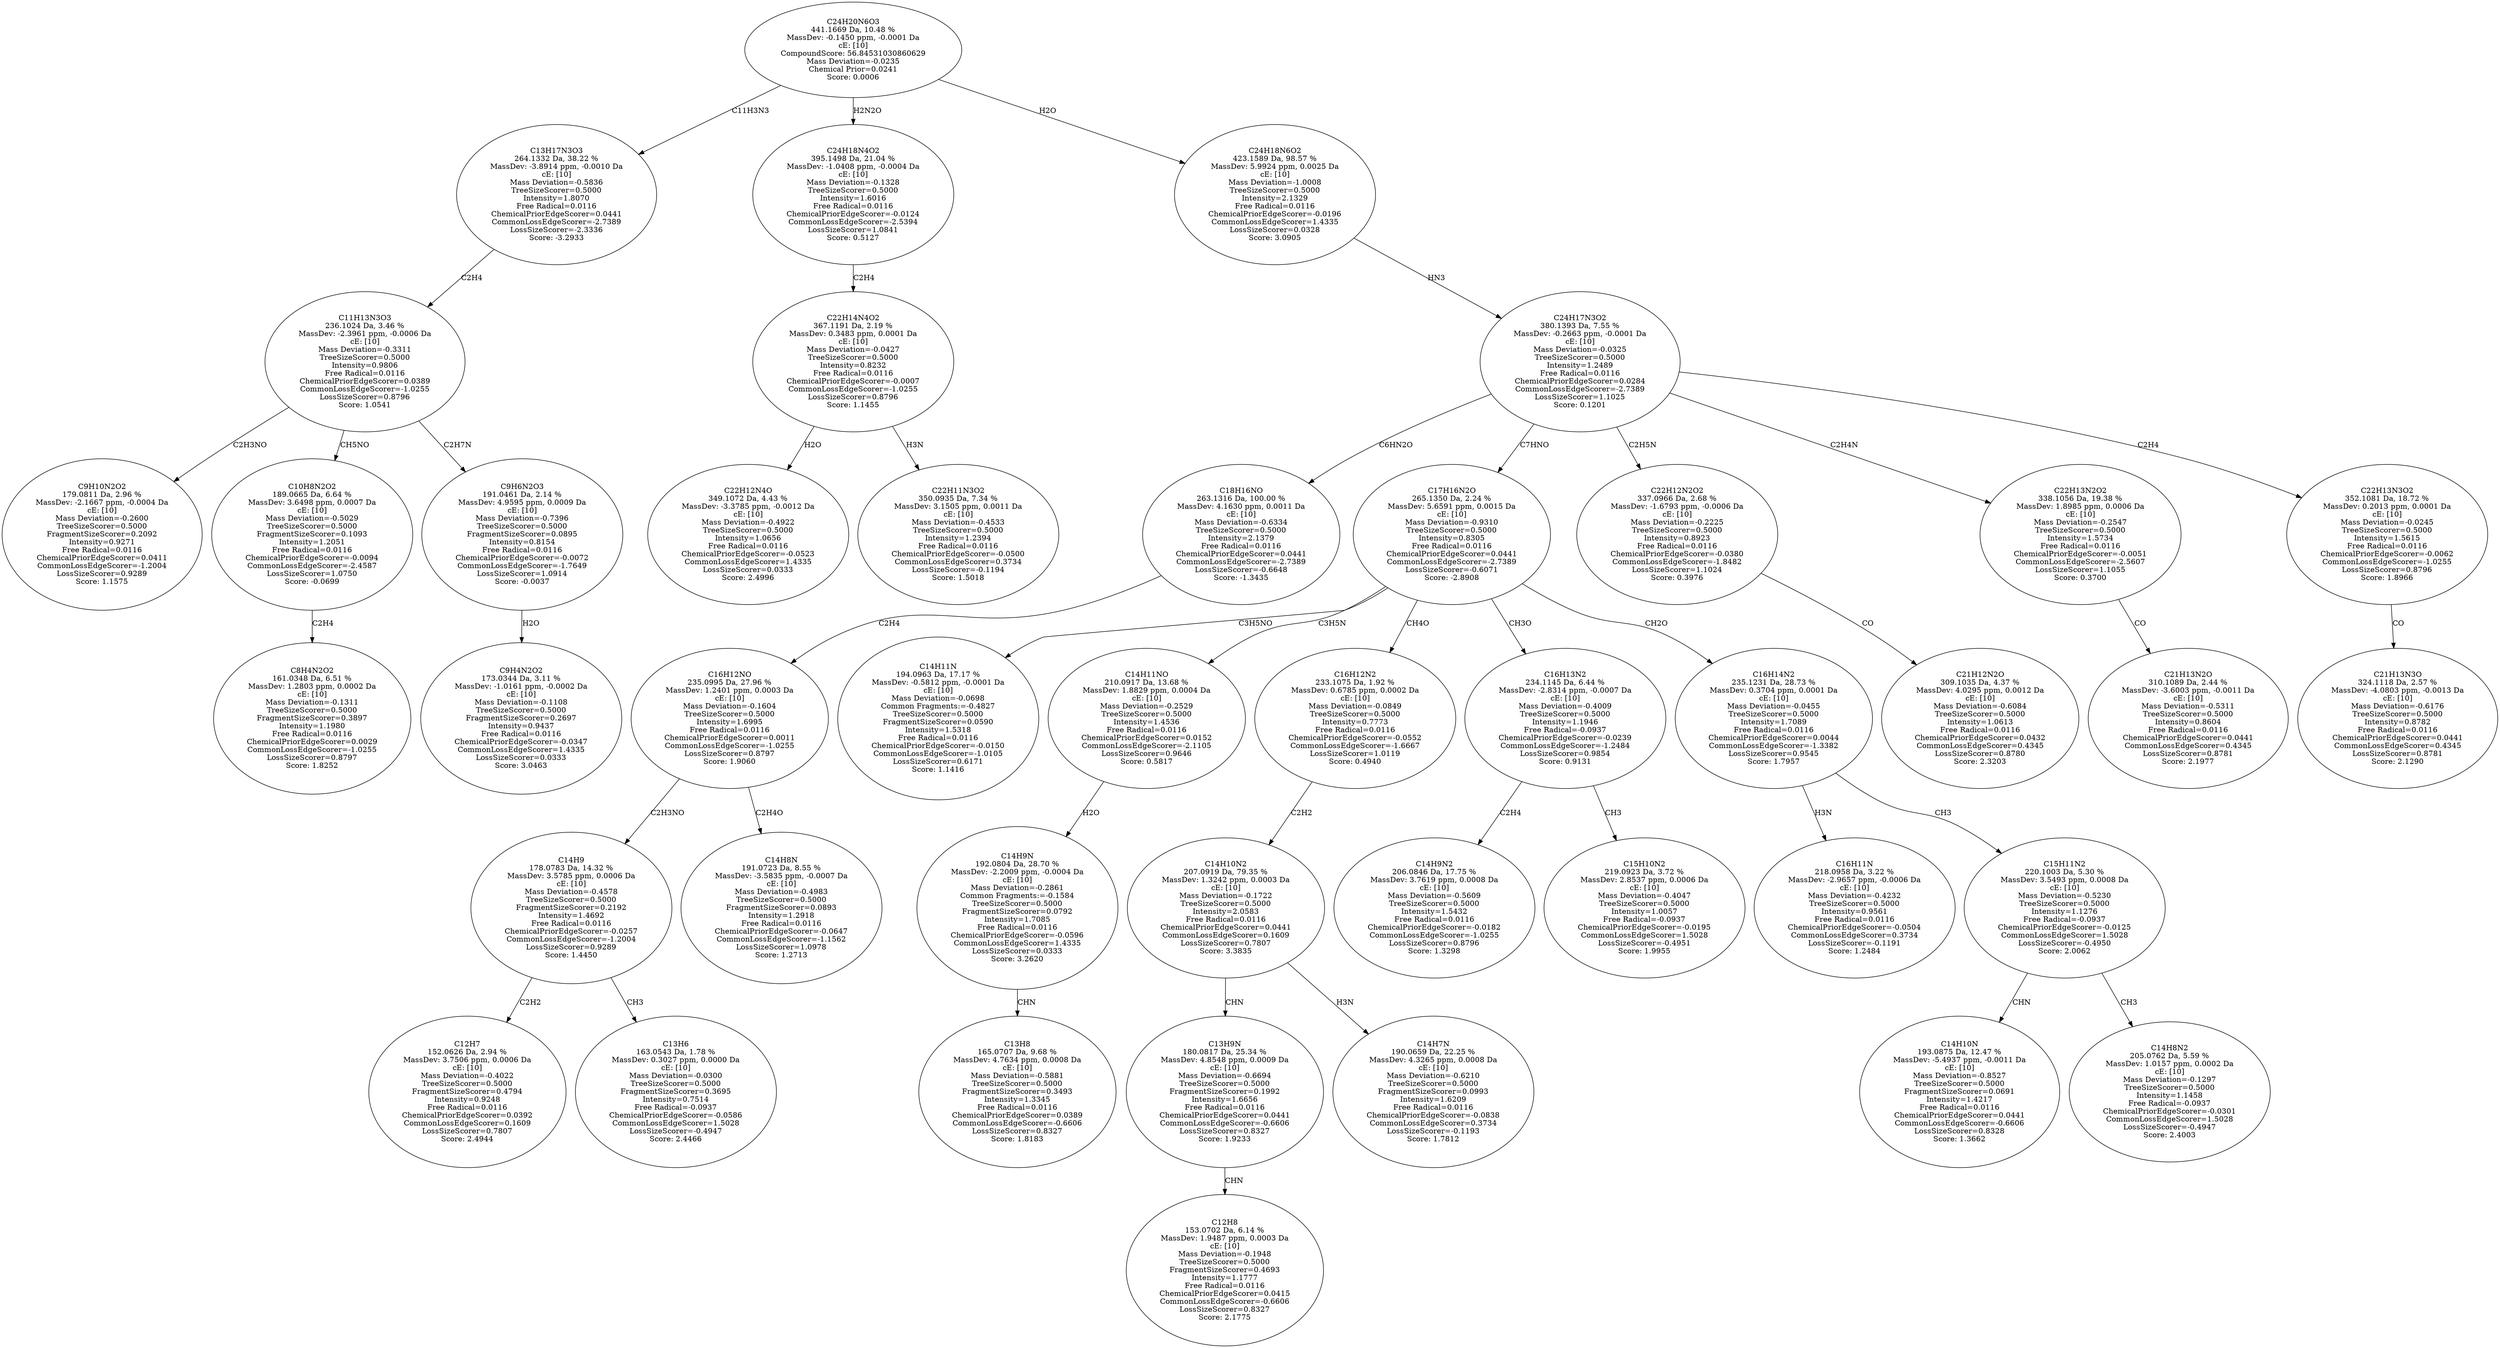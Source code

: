 strict digraph {
v1 [label="C9H10N2O2\n179.0811 Da, 2.96 %\nMassDev: -2.1667 ppm, -0.0004 Da\ncE: [10]\nMass Deviation=-0.2600\nTreeSizeScorer=0.5000\nFragmentSizeScorer=0.2092\nIntensity=0.9271\nFree Radical=0.0116\nChemicalPriorEdgeScorer=0.0411\nCommonLossEdgeScorer=-1.2004\nLossSizeScorer=0.9289\nScore: 1.1575"];
v2 [label="C8H4N2O2\n161.0348 Da, 6.51 %\nMassDev: 1.2803 ppm, 0.0002 Da\ncE: [10]\nMass Deviation=-0.1311\nTreeSizeScorer=0.5000\nFragmentSizeScorer=0.3897\nIntensity=1.1980\nFree Radical=0.0116\nChemicalPriorEdgeScorer=0.0029\nCommonLossEdgeScorer=-1.0255\nLossSizeScorer=0.8797\nScore: 1.8252"];
v3 [label="C10H8N2O2\n189.0665 Da, 6.64 %\nMassDev: 3.6498 ppm, 0.0007 Da\ncE: [10]\nMass Deviation=-0.5029\nTreeSizeScorer=0.5000\nFragmentSizeScorer=0.1093\nIntensity=1.2051\nFree Radical=0.0116\nChemicalPriorEdgeScorer=-0.0094\nCommonLossEdgeScorer=-2.4587\nLossSizeScorer=1.0750\nScore: -0.0699"];
v4 [label="C9H4N2O2\n173.0344 Da, 3.11 %\nMassDev: -1.0161 ppm, -0.0002 Da\ncE: [10]\nMass Deviation=-0.1108\nTreeSizeScorer=0.5000\nFragmentSizeScorer=0.2697\nIntensity=0.9437\nFree Radical=0.0116\nChemicalPriorEdgeScorer=-0.0347\nCommonLossEdgeScorer=1.4335\nLossSizeScorer=0.0333\nScore: 3.0463"];
v5 [label="C9H6N2O3\n191.0461 Da, 2.14 %\nMassDev: 4.9595 ppm, 0.0009 Da\ncE: [10]\nMass Deviation=-0.7396\nTreeSizeScorer=0.5000\nFragmentSizeScorer=0.0895\nIntensity=0.8154\nFree Radical=0.0116\nChemicalPriorEdgeScorer=-0.0072\nCommonLossEdgeScorer=-1.7649\nLossSizeScorer=1.0914\nScore: -0.0037"];
v6 [label="C11H13N3O3\n236.1024 Da, 3.46 %\nMassDev: -2.3961 ppm, -0.0006 Da\ncE: [10]\nMass Deviation=-0.3311\nTreeSizeScorer=0.5000\nIntensity=0.9806\nFree Radical=0.0116\nChemicalPriorEdgeScorer=0.0389\nCommonLossEdgeScorer=-1.0255\nLossSizeScorer=0.8796\nScore: 1.0541"];
v7 [label="C13H17N3O3\n264.1332 Da, 38.22 %\nMassDev: -3.8914 ppm, -0.0010 Da\ncE: [10]\nMass Deviation=-0.5836\nTreeSizeScorer=0.5000\nIntensity=1.8070\nFree Radical=0.0116\nChemicalPriorEdgeScorer=0.0441\nCommonLossEdgeScorer=-2.7389\nLossSizeScorer=-2.3336\nScore: -3.2933"];
v8 [label="C22H12N4O\n349.1072 Da, 4.43 %\nMassDev: -3.3785 ppm, -0.0012 Da\ncE: [10]\nMass Deviation=-0.4922\nTreeSizeScorer=0.5000\nIntensity=1.0656\nFree Radical=0.0116\nChemicalPriorEdgeScorer=-0.0523\nCommonLossEdgeScorer=1.4335\nLossSizeScorer=0.0333\nScore: 2.4996"];
v9 [label="C22H11N3O2\n350.0935 Da, 7.34 %\nMassDev: 3.1505 ppm, 0.0011 Da\ncE: [10]\nMass Deviation=-0.4533\nTreeSizeScorer=0.5000\nIntensity=1.2394\nFree Radical=0.0116\nChemicalPriorEdgeScorer=-0.0500\nCommonLossEdgeScorer=0.3734\nLossSizeScorer=-0.1194\nScore: 1.5018"];
v10 [label="C22H14N4O2\n367.1191 Da, 2.19 %\nMassDev: 0.3483 ppm, 0.0001 Da\ncE: [10]\nMass Deviation=-0.0427\nTreeSizeScorer=0.5000\nIntensity=0.8232\nFree Radical=0.0116\nChemicalPriorEdgeScorer=-0.0007\nCommonLossEdgeScorer=-1.0255\nLossSizeScorer=0.8796\nScore: 1.1455"];
v11 [label="C24H18N4O2\n395.1498 Da, 21.04 %\nMassDev: -1.0408 ppm, -0.0004 Da\ncE: [10]\nMass Deviation=-0.1328\nTreeSizeScorer=0.5000\nIntensity=1.6016\nFree Radical=0.0116\nChemicalPriorEdgeScorer=-0.0124\nCommonLossEdgeScorer=-2.5394\nLossSizeScorer=1.0841\nScore: 0.5127"];
v12 [label="C12H7\n152.0626 Da, 2.94 %\nMassDev: 3.7506 ppm, 0.0006 Da\ncE: [10]\nMass Deviation=-0.4022\nTreeSizeScorer=0.5000\nFragmentSizeScorer=0.4794\nIntensity=0.9248\nFree Radical=0.0116\nChemicalPriorEdgeScorer=0.0392\nCommonLossEdgeScorer=0.1609\nLossSizeScorer=0.7807\nScore: 2.4944"];
v13 [label="C13H6\n163.0543 Da, 1.78 %\nMassDev: 0.3027 ppm, 0.0000 Da\ncE: [10]\nMass Deviation=-0.0300\nTreeSizeScorer=0.5000\nFragmentSizeScorer=0.3695\nIntensity=0.7514\nFree Radical=-0.0937\nChemicalPriorEdgeScorer=-0.0586\nCommonLossEdgeScorer=1.5028\nLossSizeScorer=-0.4947\nScore: 2.4466"];
v14 [label="C14H9\n178.0783 Da, 14.32 %\nMassDev: 3.5785 ppm, 0.0006 Da\ncE: [10]\nMass Deviation=-0.4578\nTreeSizeScorer=0.5000\nFragmentSizeScorer=0.2192\nIntensity=1.4692\nFree Radical=0.0116\nChemicalPriorEdgeScorer=-0.0257\nCommonLossEdgeScorer=-1.2004\nLossSizeScorer=0.9289\nScore: 1.4450"];
v15 [label="C14H8N\n191.0723 Da, 8.55 %\nMassDev: -3.5835 ppm, -0.0007 Da\ncE: [10]\nMass Deviation=-0.4983\nTreeSizeScorer=0.5000\nFragmentSizeScorer=0.0893\nIntensity=1.2918\nFree Radical=0.0116\nChemicalPriorEdgeScorer=-0.0647\nCommonLossEdgeScorer=-1.1562\nLossSizeScorer=1.0978\nScore: 1.2713"];
v16 [label="C16H12NO\n235.0995 Da, 27.96 %\nMassDev: 1.2401 ppm, 0.0003 Da\ncE: [10]\nMass Deviation=-0.1604\nTreeSizeScorer=0.5000\nIntensity=1.6995\nFree Radical=0.0116\nChemicalPriorEdgeScorer=0.0011\nCommonLossEdgeScorer=-1.0255\nLossSizeScorer=0.8797\nScore: 1.9060"];
v17 [label="C18H16NO\n263.1316 Da, 100.00 %\nMassDev: 4.1630 ppm, 0.0011 Da\ncE: [10]\nMass Deviation=-0.6334\nTreeSizeScorer=0.5000\nIntensity=2.1379\nFree Radical=0.0116\nChemicalPriorEdgeScorer=0.0441\nCommonLossEdgeScorer=-2.7389\nLossSizeScorer=-0.6648\nScore: -1.3435"];
v18 [label="C14H11N\n194.0963 Da, 17.17 %\nMassDev: -0.5812 ppm, -0.0001 Da\ncE: [10]\nMass Deviation=-0.0698\nCommon Fragments:=-0.4827\nTreeSizeScorer=0.5000\nFragmentSizeScorer=0.0590\nIntensity=1.5318\nFree Radical=0.0116\nChemicalPriorEdgeScorer=-0.0150\nCommonLossEdgeScorer=-1.0105\nLossSizeScorer=0.6171\nScore: 1.1416"];
v19 [label="C13H8\n165.0707 Da, 9.68 %\nMassDev: 4.7634 ppm, 0.0008 Da\ncE: [10]\nMass Deviation=-0.5881\nTreeSizeScorer=0.5000\nFragmentSizeScorer=0.3493\nIntensity=1.3345\nFree Radical=0.0116\nChemicalPriorEdgeScorer=0.0389\nCommonLossEdgeScorer=-0.6606\nLossSizeScorer=0.8327\nScore: 1.8183"];
v20 [label="C14H9N\n192.0804 Da, 28.70 %\nMassDev: -2.2009 ppm, -0.0004 Da\ncE: [10]\nMass Deviation=-0.2861\nCommon Fragments:=-0.1584\nTreeSizeScorer=0.5000\nFragmentSizeScorer=0.0792\nIntensity=1.7085\nFree Radical=0.0116\nChemicalPriorEdgeScorer=-0.0596\nCommonLossEdgeScorer=1.4335\nLossSizeScorer=0.0333\nScore: 3.2620"];
v21 [label="C14H11NO\n210.0917 Da, 13.68 %\nMassDev: 1.8829 ppm, 0.0004 Da\ncE: [10]\nMass Deviation=-0.2529\nTreeSizeScorer=0.5000\nIntensity=1.4536\nFree Radical=0.0116\nChemicalPriorEdgeScorer=0.0152\nCommonLossEdgeScorer=-2.1105\nLossSizeScorer=0.9646\nScore: 0.5817"];
v22 [label="C12H8\n153.0702 Da, 6.14 %\nMassDev: 1.9487 ppm, 0.0003 Da\ncE: [10]\nMass Deviation=-0.1948\nTreeSizeScorer=0.5000\nFragmentSizeScorer=0.4693\nIntensity=1.1777\nFree Radical=0.0116\nChemicalPriorEdgeScorer=0.0415\nCommonLossEdgeScorer=-0.6606\nLossSizeScorer=0.8327\nScore: 2.1775"];
v23 [label="C13H9N\n180.0817 Da, 25.34 %\nMassDev: 4.8548 ppm, 0.0009 Da\ncE: [10]\nMass Deviation=-0.6694\nTreeSizeScorer=0.5000\nFragmentSizeScorer=0.1992\nIntensity=1.6656\nFree Radical=0.0116\nChemicalPriorEdgeScorer=0.0441\nCommonLossEdgeScorer=-0.6606\nLossSizeScorer=0.8327\nScore: 1.9233"];
v24 [label="C14H7N\n190.0659 Da, 22.25 %\nMassDev: 4.3265 ppm, 0.0008 Da\ncE: [10]\nMass Deviation=-0.6210\nTreeSizeScorer=0.5000\nFragmentSizeScorer=0.0993\nIntensity=1.6209\nFree Radical=0.0116\nChemicalPriorEdgeScorer=-0.0838\nCommonLossEdgeScorer=0.3734\nLossSizeScorer=-0.1193\nScore: 1.7812"];
v25 [label="C14H10N2\n207.0919 Da, 79.35 %\nMassDev: 1.3242 ppm, 0.0003 Da\ncE: [10]\nMass Deviation=-0.1722\nTreeSizeScorer=0.5000\nIntensity=2.0583\nFree Radical=0.0116\nChemicalPriorEdgeScorer=0.0441\nCommonLossEdgeScorer=0.1609\nLossSizeScorer=0.7807\nScore: 3.3835"];
v26 [label="C16H12N2\n233.1075 Da, 1.92 %\nMassDev: 0.6785 ppm, 0.0002 Da\ncE: [10]\nMass Deviation=-0.0849\nTreeSizeScorer=0.5000\nIntensity=0.7773\nFree Radical=0.0116\nChemicalPriorEdgeScorer=-0.0552\nCommonLossEdgeScorer=-1.6667\nLossSizeScorer=1.0119\nScore: 0.4940"];
v27 [label="C14H9N2\n206.0846 Da, 17.75 %\nMassDev: 3.7619 ppm, 0.0008 Da\ncE: [10]\nMass Deviation=-0.5609\nTreeSizeScorer=0.5000\nIntensity=1.5432\nFree Radical=0.0116\nChemicalPriorEdgeScorer=-0.0182\nCommonLossEdgeScorer=-1.0255\nLossSizeScorer=0.8796\nScore: 1.3298"];
v28 [label="C15H10N2\n219.0923 Da, 3.72 %\nMassDev: 2.8537 ppm, 0.0006 Da\ncE: [10]\nMass Deviation=-0.4047\nTreeSizeScorer=0.5000\nIntensity=1.0057\nFree Radical=-0.0937\nChemicalPriorEdgeScorer=-0.0195\nCommonLossEdgeScorer=1.5028\nLossSizeScorer=-0.4951\nScore: 1.9955"];
v29 [label="C16H13N2\n234.1145 Da, 6.44 %\nMassDev: -2.8314 ppm, -0.0007 Da\ncE: [10]\nMass Deviation=-0.4009\nTreeSizeScorer=0.5000\nIntensity=1.1946\nFree Radical=-0.0937\nChemicalPriorEdgeScorer=-0.0239\nCommonLossEdgeScorer=-1.2484\nLossSizeScorer=0.9854\nScore: 0.9131"];
v30 [label="C16H11N\n218.0958 Da, 3.22 %\nMassDev: -2.9657 ppm, -0.0006 Da\ncE: [10]\nMass Deviation=-0.4232\nTreeSizeScorer=0.5000\nIntensity=0.9561\nFree Radical=0.0116\nChemicalPriorEdgeScorer=-0.0504\nCommonLossEdgeScorer=0.3734\nLossSizeScorer=-0.1191\nScore: 1.2484"];
v31 [label="C14H10N\n193.0875 Da, 12.47 %\nMassDev: -5.4937 ppm, -0.0011 Da\ncE: [10]\nMass Deviation=-0.8527\nTreeSizeScorer=0.5000\nFragmentSizeScorer=0.0691\nIntensity=1.4217\nFree Radical=0.0116\nChemicalPriorEdgeScorer=0.0441\nCommonLossEdgeScorer=-0.6606\nLossSizeScorer=0.8328\nScore: 1.3662"];
v32 [label="C14H8N2\n205.0762 Da, 5.59 %\nMassDev: 1.0157 ppm, 0.0002 Da\ncE: [10]\nMass Deviation=-0.1297\nTreeSizeScorer=0.5000\nIntensity=1.1458\nFree Radical=-0.0937\nChemicalPriorEdgeScorer=-0.0301\nCommonLossEdgeScorer=1.5028\nLossSizeScorer=-0.4947\nScore: 2.4003"];
v33 [label="C15H11N2\n220.1003 Da, 5.30 %\nMassDev: 3.5493 ppm, 0.0008 Da\ncE: [10]\nMass Deviation=-0.5230\nTreeSizeScorer=0.5000\nIntensity=1.1276\nFree Radical=-0.0937\nChemicalPriorEdgeScorer=-0.0125\nCommonLossEdgeScorer=1.5028\nLossSizeScorer=-0.4950\nScore: 2.0062"];
v34 [label="C16H14N2\n235.1231 Da, 28.73 %\nMassDev: 0.3704 ppm, 0.0001 Da\ncE: [10]\nMass Deviation=-0.0455\nTreeSizeScorer=0.5000\nIntensity=1.7089\nFree Radical=0.0116\nChemicalPriorEdgeScorer=0.0044\nCommonLossEdgeScorer=-1.3382\nLossSizeScorer=0.9545\nScore: 1.7957"];
v35 [label="C17H16N2O\n265.1350 Da, 2.24 %\nMassDev: 5.6591 ppm, 0.0015 Da\ncE: [10]\nMass Deviation=-0.9310\nTreeSizeScorer=0.5000\nIntensity=0.8305\nFree Radical=0.0116\nChemicalPriorEdgeScorer=0.0441\nCommonLossEdgeScorer=-2.7389\nLossSizeScorer=-0.6071\nScore: -2.8908"];
v36 [label="C21H12N2O\n309.1035 Da, 4.37 %\nMassDev: 4.0295 ppm, 0.0012 Da\ncE: [10]\nMass Deviation=-0.6084\nTreeSizeScorer=0.5000\nIntensity=1.0613\nFree Radical=0.0116\nChemicalPriorEdgeScorer=0.0432\nCommonLossEdgeScorer=0.4345\nLossSizeScorer=0.8780\nScore: 2.3203"];
v37 [label="C22H12N2O2\n337.0966 Da, 2.68 %\nMassDev: -1.6793 ppm, -0.0006 Da\ncE: [10]\nMass Deviation=-0.2225\nTreeSizeScorer=0.5000\nIntensity=0.8923\nFree Radical=0.0116\nChemicalPriorEdgeScorer=-0.0380\nCommonLossEdgeScorer=-1.8482\nLossSizeScorer=1.1024\nScore: 0.3976"];
v38 [label="C21H13N2O\n310.1089 Da, 2.44 %\nMassDev: -3.6003 ppm, -0.0011 Da\ncE: [10]\nMass Deviation=-0.5311\nTreeSizeScorer=0.5000\nIntensity=0.8604\nFree Radical=0.0116\nChemicalPriorEdgeScorer=0.0441\nCommonLossEdgeScorer=0.4345\nLossSizeScorer=0.8781\nScore: 2.1977"];
v39 [label="C22H13N2O2\n338.1056 Da, 19.38 %\nMassDev: 1.8985 ppm, 0.0006 Da\ncE: [10]\nMass Deviation=-0.2547\nTreeSizeScorer=0.5000\nIntensity=1.5734\nFree Radical=0.0116\nChemicalPriorEdgeScorer=-0.0051\nCommonLossEdgeScorer=-2.5607\nLossSizeScorer=1.1055\nScore: 0.3700"];
v40 [label="C21H13N3O\n324.1118 Da, 2.57 %\nMassDev: -4.0803 ppm, -0.0013 Da\ncE: [10]\nMass Deviation=-0.6176\nTreeSizeScorer=0.5000\nIntensity=0.8782\nFree Radical=0.0116\nChemicalPriorEdgeScorer=0.0441\nCommonLossEdgeScorer=0.4345\nLossSizeScorer=0.8781\nScore: 2.1290"];
v41 [label="C22H13N3O2\n352.1081 Da, 18.72 %\nMassDev: 0.2013 ppm, 0.0001 Da\ncE: [10]\nMass Deviation=-0.0245\nTreeSizeScorer=0.5000\nIntensity=1.5615\nFree Radical=0.0116\nChemicalPriorEdgeScorer=-0.0062\nCommonLossEdgeScorer=-1.0255\nLossSizeScorer=0.8796\nScore: 1.8966"];
v42 [label="C24H17N3O2\n380.1393 Da, 7.55 %\nMassDev: -0.2663 ppm, -0.0001 Da\ncE: [10]\nMass Deviation=-0.0325\nTreeSizeScorer=0.5000\nIntensity=1.2489\nFree Radical=0.0116\nChemicalPriorEdgeScorer=0.0284\nCommonLossEdgeScorer=-2.7389\nLossSizeScorer=1.1025\nScore: 0.1201"];
v43 [label="C24H18N6O2\n423.1589 Da, 98.57 %\nMassDev: 5.9924 ppm, 0.0025 Da\ncE: [10]\nMass Deviation=-1.0008\nTreeSizeScorer=0.5000\nIntensity=2.1329\nFree Radical=0.0116\nChemicalPriorEdgeScorer=-0.0196\nCommonLossEdgeScorer=1.4335\nLossSizeScorer=0.0328\nScore: 3.0905"];
v44 [label="C24H20N6O3\n441.1669 Da, 10.48 %\nMassDev: -0.1450 ppm, -0.0001 Da\ncE: [10]\nCompoundScore: 56.84531030860629\nMass Deviation=-0.0235\nChemical Prior=0.0241\nScore: 0.0006"];
v6 -> v1 [label="C2H3NO"];
v3 -> v2 [label="C2H4"];
v6 -> v3 [label="CH5NO"];
v5 -> v4 [label="H2O"];
v6 -> v5 [label="C2H7N"];
v7 -> v6 [label="C2H4"];
v44 -> v7 [label="C11H3N3"];
v10 -> v8 [label="H2O"];
v10 -> v9 [label="H3N"];
v11 -> v10 [label="C2H4"];
v44 -> v11 [label="H2N2O"];
v14 -> v12 [label="C2H2"];
v14 -> v13 [label="CH3"];
v16 -> v14 [label="C2H3NO"];
v16 -> v15 [label="C2H4O"];
v17 -> v16 [label="C2H4"];
v42 -> v17 [label="C6HN2O"];
v35 -> v18 [label="C3H5NO"];
v20 -> v19 [label="CHN"];
v21 -> v20 [label="H2O"];
v35 -> v21 [label="C3H5N"];
v23 -> v22 [label="CHN"];
v25 -> v23 [label="CHN"];
v25 -> v24 [label="H3N"];
v26 -> v25 [label="C2H2"];
v35 -> v26 [label="CH4O"];
v29 -> v27 [label="C2H4"];
v29 -> v28 [label="CH3"];
v35 -> v29 [label="CH3O"];
v34 -> v30 [label="H3N"];
v33 -> v31 [label="CHN"];
v33 -> v32 [label="CH3"];
v34 -> v33 [label="CH3"];
v35 -> v34 [label="CH2O"];
v42 -> v35 [label="C7HNO"];
v37 -> v36 [label="CO"];
v42 -> v37 [label="C2H5N"];
v39 -> v38 [label="CO"];
v42 -> v39 [label="C2H4N"];
v41 -> v40 [label="CO"];
v42 -> v41 [label="C2H4"];
v43 -> v42 [label="HN3"];
v44 -> v43 [label="H2O"];
}